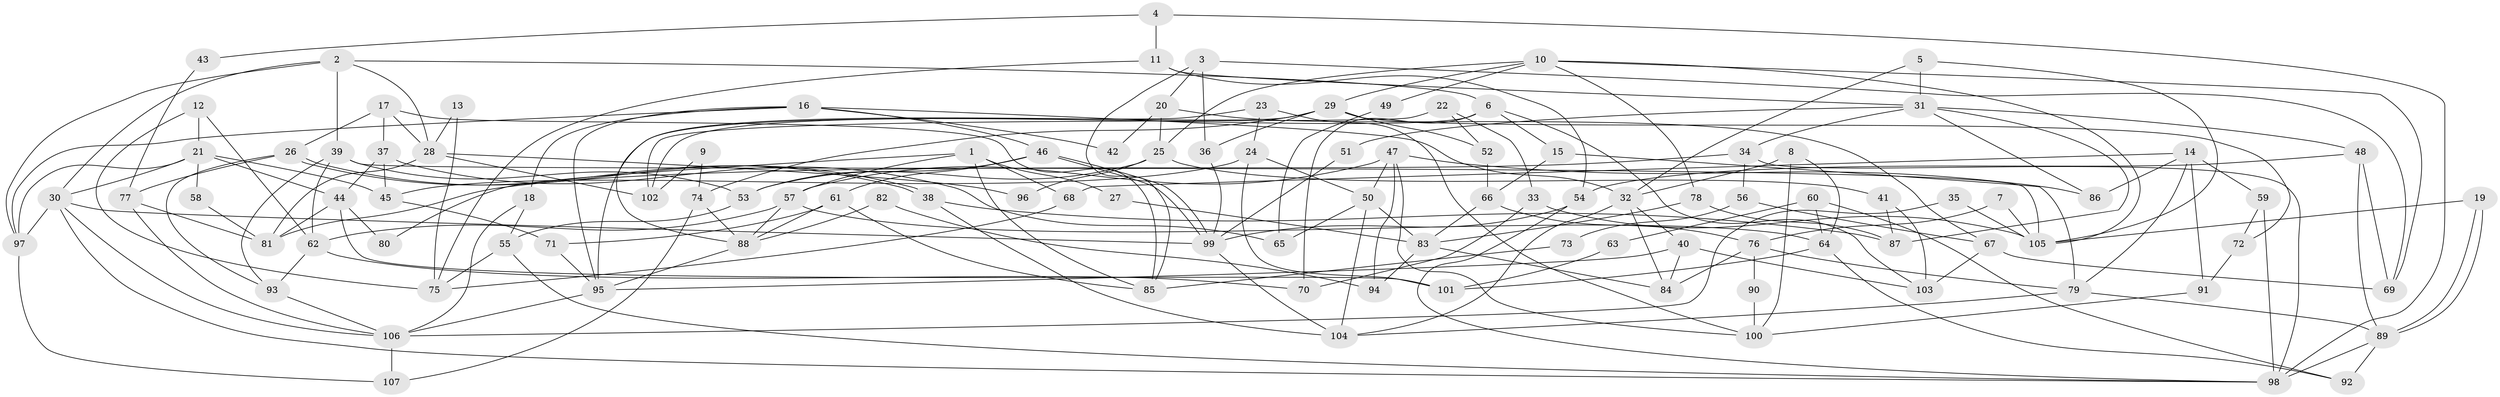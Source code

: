 // coarse degree distribution, {4: 0.203125, 3: 0.1875, 2: 0.15625, 5: 0.203125, 6: 0.125, 8: 0.015625, 7: 0.046875, 10: 0.03125, 9: 0.015625, 11: 0.015625}
// Generated by graph-tools (version 1.1) at 2025/55/03/04/25 21:55:00]
// undirected, 107 vertices, 214 edges
graph export_dot {
graph [start="1"]
  node [color=gray90,style=filled];
  1;
  2;
  3;
  4;
  5;
  6;
  7;
  8;
  9;
  10;
  11;
  12;
  13;
  14;
  15;
  16;
  17;
  18;
  19;
  20;
  21;
  22;
  23;
  24;
  25;
  26;
  27;
  28;
  29;
  30;
  31;
  32;
  33;
  34;
  35;
  36;
  37;
  38;
  39;
  40;
  41;
  42;
  43;
  44;
  45;
  46;
  47;
  48;
  49;
  50;
  51;
  52;
  53;
  54;
  55;
  56;
  57;
  58;
  59;
  60;
  61;
  62;
  63;
  64;
  65;
  66;
  67;
  68;
  69;
  70;
  71;
  72;
  73;
  74;
  75;
  76;
  77;
  78;
  79;
  80;
  81;
  82;
  83;
  84;
  85;
  86;
  87;
  88;
  89;
  90;
  91;
  92;
  93;
  94;
  95;
  96;
  97;
  98;
  99;
  100;
  101;
  102;
  103;
  104;
  105;
  106;
  107;
  1 -- 57;
  1 -- 85;
  1 -- 27;
  1 -- 68;
  1 -- 80;
  2 -- 30;
  2 -- 97;
  2 -- 6;
  2 -- 28;
  2 -- 39;
  3 -- 36;
  3 -- 69;
  3 -- 20;
  3 -- 85;
  4 -- 11;
  4 -- 98;
  4 -- 43;
  5 -- 105;
  5 -- 31;
  5 -- 32;
  6 -- 102;
  6 -- 15;
  6 -- 70;
  6 -- 103;
  7 -- 76;
  7 -- 105;
  8 -- 32;
  8 -- 100;
  8 -- 64;
  9 -- 102;
  9 -- 74;
  10 -- 29;
  10 -- 78;
  10 -- 25;
  10 -- 49;
  10 -- 69;
  10 -- 105;
  11 -- 54;
  11 -- 31;
  11 -- 75;
  12 -- 62;
  12 -- 21;
  12 -- 75;
  13 -- 28;
  13 -- 75;
  14 -- 86;
  14 -- 68;
  14 -- 59;
  14 -- 79;
  14 -- 91;
  15 -- 79;
  15 -- 66;
  16 -- 18;
  16 -- 32;
  16 -- 42;
  16 -- 46;
  16 -- 95;
  16 -- 97;
  17 -- 26;
  17 -- 37;
  17 -- 28;
  17 -- 85;
  18 -- 106;
  18 -- 55;
  19 -- 89;
  19 -- 89;
  19 -- 105;
  20 -- 25;
  20 -- 42;
  20 -- 67;
  21 -- 30;
  21 -- 97;
  21 -- 44;
  21 -- 45;
  21 -- 58;
  22 -- 33;
  22 -- 52;
  22 -- 102;
  23 -- 88;
  23 -- 24;
  23 -- 100;
  24 -- 50;
  24 -- 45;
  24 -- 101;
  25 -- 53;
  25 -- 41;
  25 -- 96;
  26 -- 38;
  26 -- 38;
  26 -- 93;
  26 -- 77;
  27 -- 83;
  28 -- 81;
  28 -- 96;
  28 -- 102;
  29 -- 74;
  29 -- 95;
  29 -- 36;
  29 -- 52;
  29 -- 72;
  30 -- 98;
  30 -- 99;
  30 -- 97;
  30 -- 106;
  31 -- 48;
  31 -- 87;
  31 -- 34;
  31 -- 51;
  31 -- 86;
  32 -- 40;
  32 -- 84;
  32 -- 104;
  33 -- 105;
  33 -- 70;
  34 -- 98;
  34 -- 56;
  34 -- 81;
  35 -- 106;
  35 -- 105;
  36 -- 99;
  37 -- 45;
  37 -- 44;
  37 -- 65;
  38 -- 104;
  38 -- 87;
  39 -- 93;
  39 -- 53;
  39 -- 62;
  39 -- 105;
  40 -- 95;
  40 -- 84;
  40 -- 103;
  41 -- 103;
  41 -- 87;
  43 -- 77;
  44 -- 81;
  44 -- 80;
  44 -- 101;
  45 -- 71;
  46 -- 99;
  46 -- 99;
  46 -- 53;
  46 -- 61;
  47 -- 57;
  47 -- 100;
  47 -- 50;
  47 -- 86;
  47 -- 94;
  48 -- 69;
  48 -- 89;
  48 -- 54;
  49 -- 65;
  50 -- 104;
  50 -- 65;
  50 -- 83;
  51 -- 99;
  52 -- 66;
  53 -- 55;
  54 -- 99;
  54 -- 98;
  55 -- 75;
  55 -- 98;
  56 -- 67;
  56 -- 73;
  57 -- 88;
  57 -- 64;
  57 -- 62;
  58 -- 81;
  59 -- 98;
  59 -- 72;
  60 -- 64;
  60 -- 92;
  60 -- 63;
  61 -- 85;
  61 -- 71;
  61 -- 88;
  62 -- 70;
  62 -- 93;
  63 -- 101;
  64 -- 101;
  64 -- 92;
  66 -- 83;
  66 -- 76;
  67 -- 103;
  67 -- 69;
  68 -- 75;
  71 -- 95;
  72 -- 91;
  73 -- 85;
  74 -- 107;
  74 -- 88;
  76 -- 79;
  76 -- 84;
  76 -- 90;
  77 -- 81;
  77 -- 106;
  78 -- 87;
  78 -- 83;
  79 -- 89;
  79 -- 104;
  82 -- 94;
  82 -- 88;
  83 -- 84;
  83 -- 94;
  88 -- 95;
  89 -- 98;
  89 -- 92;
  90 -- 100;
  91 -- 100;
  93 -- 106;
  95 -- 106;
  97 -- 107;
  99 -- 104;
  106 -- 107;
}

